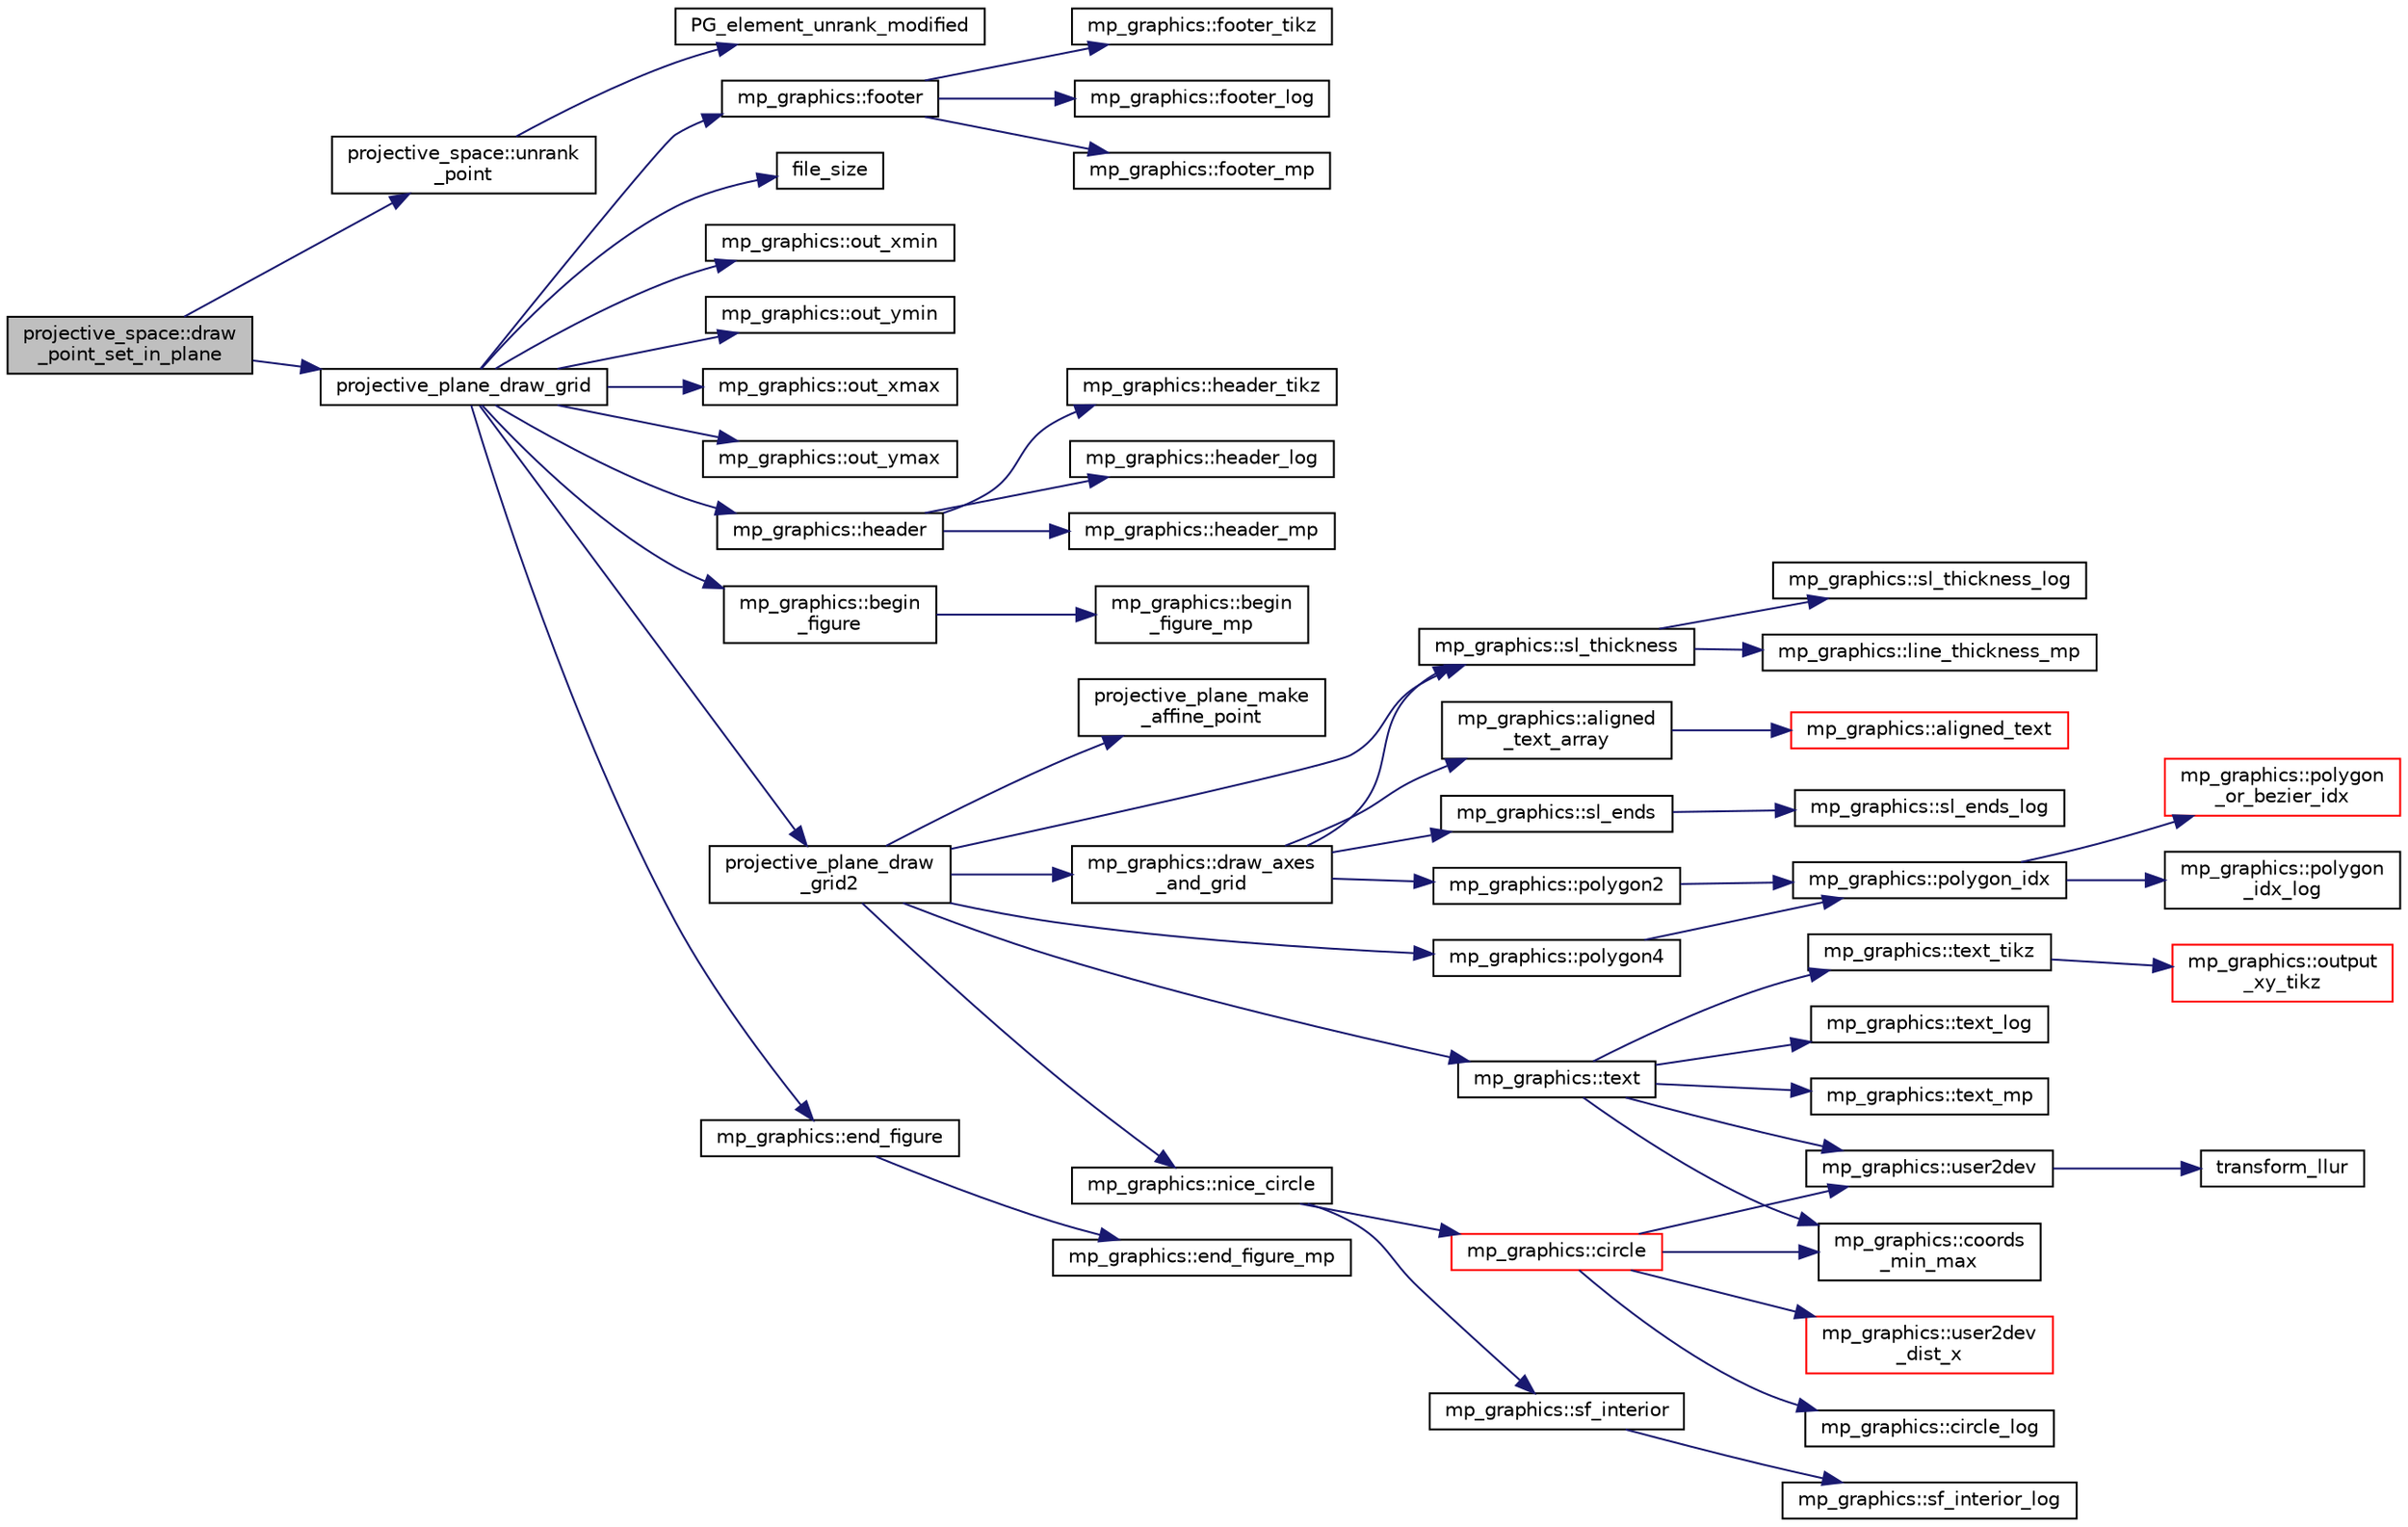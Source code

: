 digraph "projective_space::draw_point_set_in_plane"
{
  edge [fontname="Helvetica",fontsize="10",labelfontname="Helvetica",labelfontsize="10"];
  node [fontname="Helvetica",fontsize="10",shape=record];
  rankdir="LR";
  Node933 [label="projective_space::draw\l_point_set_in_plane",height=0.2,width=0.4,color="black", fillcolor="grey75", style="filled", fontcolor="black"];
  Node933 -> Node934 [color="midnightblue",fontsize="10",style="solid",fontname="Helvetica"];
  Node934 [label="projective_space::unrank\l_point",height=0.2,width=0.4,color="black", fillcolor="white", style="filled",URL="$d2/d17/classprojective__space.html#a3cb7917af4c5f1590b660d4bf907e0fa"];
  Node934 -> Node935 [color="midnightblue",fontsize="10",style="solid",fontname="Helvetica"];
  Node935 [label="PG_element_unrank_modified",height=0.2,width=0.4,color="black", fillcolor="white", style="filled",URL="$d4/d67/geometry_8h.html#a83ae9b605d496f6a90345303f6efae64"];
  Node933 -> Node936 [color="midnightblue",fontsize="10",style="solid",fontname="Helvetica"];
  Node936 [label="projective_plane_draw_grid",height=0.2,width=0.4,color="black", fillcolor="white", style="filled",URL="$d7/d04/graphics_8h.html#a40dac96f82a9acafbf7d017f601b9880"];
  Node936 -> Node937 [color="midnightblue",fontsize="10",style="solid",fontname="Helvetica"];
  Node937 [label="mp_graphics::out_xmin",height=0.2,width=0.4,color="black", fillcolor="white", style="filled",URL="$da/d2c/classmp__graphics.html#a565bfb3987a4e246e3fd61d15c714ee7"];
  Node936 -> Node938 [color="midnightblue",fontsize="10",style="solid",fontname="Helvetica"];
  Node938 [label="mp_graphics::out_ymin",height=0.2,width=0.4,color="black", fillcolor="white", style="filled",URL="$da/d2c/classmp__graphics.html#a01d97c3ec8360a3c2244aa895e2b9c9e"];
  Node936 -> Node939 [color="midnightblue",fontsize="10",style="solid",fontname="Helvetica"];
  Node939 [label="mp_graphics::out_xmax",height=0.2,width=0.4,color="black", fillcolor="white", style="filled",URL="$da/d2c/classmp__graphics.html#af0f66267f65077db72afeb0ce0b8df31"];
  Node936 -> Node940 [color="midnightblue",fontsize="10",style="solid",fontname="Helvetica"];
  Node940 [label="mp_graphics::out_ymax",height=0.2,width=0.4,color="black", fillcolor="white", style="filled",URL="$da/d2c/classmp__graphics.html#a16d4b00f27d431c20c08840b6043cc7f"];
  Node936 -> Node941 [color="midnightblue",fontsize="10",style="solid",fontname="Helvetica"];
  Node941 [label="mp_graphics::header",height=0.2,width=0.4,color="black", fillcolor="white", style="filled",URL="$da/d2c/classmp__graphics.html#ad500b1cac8c75bf8a2f2ac78938c4e30"];
  Node941 -> Node942 [color="midnightblue",fontsize="10",style="solid",fontname="Helvetica"];
  Node942 [label="mp_graphics::header_log",height=0.2,width=0.4,color="black", fillcolor="white", style="filled",URL="$da/d2c/classmp__graphics.html#a001ad397d28bb3032a3201aac0896ce8"];
  Node941 -> Node943 [color="midnightblue",fontsize="10",style="solid",fontname="Helvetica"];
  Node943 [label="mp_graphics::header_mp",height=0.2,width=0.4,color="black", fillcolor="white", style="filled",URL="$da/d2c/classmp__graphics.html#ad08252e9be57fd9d484a80a1c3602969"];
  Node941 -> Node944 [color="midnightblue",fontsize="10",style="solid",fontname="Helvetica"];
  Node944 [label="mp_graphics::header_tikz",height=0.2,width=0.4,color="black", fillcolor="white", style="filled",URL="$da/d2c/classmp__graphics.html#a89a5fbf0e495443260399c1b6b3bb320"];
  Node936 -> Node945 [color="midnightblue",fontsize="10",style="solid",fontname="Helvetica"];
  Node945 [label="mp_graphics::begin\l_figure",height=0.2,width=0.4,color="black", fillcolor="white", style="filled",URL="$da/d2c/classmp__graphics.html#a5755257d778fb161984a756d0ad9c600"];
  Node945 -> Node946 [color="midnightblue",fontsize="10",style="solid",fontname="Helvetica"];
  Node946 [label="mp_graphics::begin\l_figure_mp",height=0.2,width=0.4,color="black", fillcolor="white", style="filled",URL="$da/d2c/classmp__graphics.html#aab98691d8a4a65a5ac8ed06e8f71c640"];
  Node936 -> Node947 [color="midnightblue",fontsize="10",style="solid",fontname="Helvetica"];
  Node947 [label="projective_plane_draw\l_grid2",height=0.2,width=0.4,color="black", fillcolor="white", style="filled",URL="$de/dea/plot_8_c.html#ab39804332acaaaaa6c7f3fd56ac914b3"];
  Node947 -> Node948 [color="midnightblue",fontsize="10",style="solid",fontname="Helvetica"];
  Node948 [label="mp_graphics::draw_axes\l_and_grid",height=0.2,width=0.4,color="black", fillcolor="white", style="filled",URL="$da/d2c/classmp__graphics.html#a50758b934912d486ff6e5fcbef74a1d0"];
  Node948 -> Node949 [color="midnightblue",fontsize="10",style="solid",fontname="Helvetica"];
  Node949 [label="mp_graphics::sl_thickness",height=0.2,width=0.4,color="black", fillcolor="white", style="filled",URL="$da/d2c/classmp__graphics.html#ac409a4e038d93b57dc977ceb3259e850"];
  Node949 -> Node950 [color="midnightblue",fontsize="10",style="solid",fontname="Helvetica"];
  Node950 [label="mp_graphics::line_thickness_mp",height=0.2,width=0.4,color="black", fillcolor="white", style="filled",URL="$da/d2c/classmp__graphics.html#ada686670b0e5c358f58c30b554822010"];
  Node949 -> Node951 [color="midnightblue",fontsize="10",style="solid",fontname="Helvetica"];
  Node951 [label="mp_graphics::sl_thickness_log",height=0.2,width=0.4,color="black", fillcolor="white", style="filled",URL="$da/d2c/classmp__graphics.html#a3356cadbf9e1ae81ae353c4014d5590a"];
  Node948 -> Node952 [color="midnightblue",fontsize="10",style="solid",fontname="Helvetica"];
  Node952 [label="mp_graphics::sl_ends",height=0.2,width=0.4,color="black", fillcolor="white", style="filled",URL="$da/d2c/classmp__graphics.html#a555d8a360035bd043aedba1563107551"];
  Node952 -> Node953 [color="midnightblue",fontsize="10",style="solid",fontname="Helvetica"];
  Node953 [label="mp_graphics::sl_ends_log",height=0.2,width=0.4,color="black", fillcolor="white", style="filled",URL="$da/d2c/classmp__graphics.html#af3c7852b230527041002aac41b8481fd"];
  Node948 -> Node954 [color="midnightblue",fontsize="10",style="solid",fontname="Helvetica"];
  Node954 [label="mp_graphics::polygon2",height=0.2,width=0.4,color="black", fillcolor="white", style="filled",URL="$da/d2c/classmp__graphics.html#ad4052be9dec4eeef879dcc8ca6d85d71"];
  Node954 -> Node955 [color="midnightblue",fontsize="10",style="solid",fontname="Helvetica"];
  Node955 [label="mp_graphics::polygon_idx",height=0.2,width=0.4,color="black", fillcolor="white", style="filled",URL="$da/d2c/classmp__graphics.html#a60729a478cad572ccb9df00b0f5988df"];
  Node955 -> Node956 [color="midnightblue",fontsize="10",style="solid",fontname="Helvetica"];
  Node956 [label="mp_graphics::polygon\l_idx_log",height=0.2,width=0.4,color="black", fillcolor="white", style="filled",URL="$da/d2c/classmp__graphics.html#aef990b1a5e84f4781ff613ce48fafe83"];
  Node955 -> Node957 [color="midnightblue",fontsize="10",style="solid",fontname="Helvetica"];
  Node957 [label="mp_graphics::polygon\l_or_bezier_idx",height=0.2,width=0.4,color="red", fillcolor="white", style="filled",URL="$da/d2c/classmp__graphics.html#ac67f20507b7b4f592e9ed90aaa1f472a"];
  Node948 -> Node970 [color="midnightblue",fontsize="10",style="solid",fontname="Helvetica"];
  Node970 [label="mp_graphics::aligned\l_text_array",height=0.2,width=0.4,color="black", fillcolor="white", style="filled",URL="$da/d2c/classmp__graphics.html#a19f2bd68d1090f43bb7b6567ad81b6b4"];
  Node970 -> Node971 [color="midnightblue",fontsize="10",style="solid",fontname="Helvetica"];
  Node971 [label="mp_graphics::aligned_text",height=0.2,width=0.4,color="red", fillcolor="white", style="filled",URL="$da/d2c/classmp__graphics.html#a52ca0d0e39640fe15c6a8bd8633c9e5a"];
  Node947 -> Node975 [color="midnightblue",fontsize="10",style="solid",fontname="Helvetica"];
  Node975 [label="mp_graphics::text",height=0.2,width=0.4,color="black", fillcolor="white", style="filled",URL="$da/d2c/classmp__graphics.html#ae92ece77cf1942bfee760d6cf854b74b"];
  Node975 -> Node959 [color="midnightblue",fontsize="10",style="solid",fontname="Helvetica"];
  Node959 [label="mp_graphics::coords\l_min_max",height=0.2,width=0.4,color="black", fillcolor="white", style="filled",URL="$da/d2c/classmp__graphics.html#afa0af74da2afd1d00b2eeb5e25b4f596"];
  Node975 -> Node960 [color="midnightblue",fontsize="10",style="solid",fontname="Helvetica"];
  Node960 [label="mp_graphics::user2dev",height=0.2,width=0.4,color="black", fillcolor="white", style="filled",URL="$da/d2c/classmp__graphics.html#af087f5f4b08c72f67f5e35cc312070fb"];
  Node960 -> Node961 [color="midnightblue",fontsize="10",style="solid",fontname="Helvetica"];
  Node961 [label="transform_llur",height=0.2,width=0.4,color="black", fillcolor="white", style="filled",URL="$d9/d29/draw_8_c.html#af38b139f64e19404b9a944c7188d4aff"];
  Node975 -> Node976 [color="midnightblue",fontsize="10",style="solid",fontname="Helvetica"];
  Node976 [label="mp_graphics::text_log",height=0.2,width=0.4,color="black", fillcolor="white", style="filled",URL="$da/d2c/classmp__graphics.html#a3a8320de1e68f3c290e138355f05f8ae"];
  Node975 -> Node977 [color="midnightblue",fontsize="10",style="solid",fontname="Helvetica"];
  Node977 [label="mp_graphics::text_mp",height=0.2,width=0.4,color="black", fillcolor="white", style="filled",URL="$da/d2c/classmp__graphics.html#ad30aeb75639e84d876dade51faa50bee"];
  Node975 -> Node978 [color="midnightblue",fontsize="10",style="solid",fontname="Helvetica"];
  Node978 [label="mp_graphics::text_tikz",height=0.2,width=0.4,color="black", fillcolor="white", style="filled",URL="$da/d2c/classmp__graphics.html#ac7e4333813701bcc76fc5eba7700bdbd"];
  Node978 -> Node967 [color="midnightblue",fontsize="10",style="solid",fontname="Helvetica"];
  Node967 [label="mp_graphics::output\l_xy_tikz",height=0.2,width=0.4,color="red", fillcolor="white", style="filled",URL="$da/d2c/classmp__graphics.html#a640800bc67fec9ed441b27c71461e9c6"];
  Node947 -> Node949 [color="midnightblue",fontsize="10",style="solid",fontname="Helvetica"];
  Node947 -> Node979 [color="midnightblue",fontsize="10",style="solid",fontname="Helvetica"];
  Node979 [label="projective_plane_make\l_affine_point",height=0.2,width=0.4,color="black", fillcolor="white", style="filled",URL="$de/dea/plot_8_c.html#a54645ba8a7d4376663092cd4959cfb2f"];
  Node947 -> Node980 [color="midnightblue",fontsize="10",style="solid",fontname="Helvetica"];
  Node980 [label="mp_graphics::polygon4",height=0.2,width=0.4,color="black", fillcolor="white", style="filled",URL="$da/d2c/classmp__graphics.html#acb344e1e44ad9f7fb2d1e8d6ae5bbf53"];
  Node980 -> Node955 [color="midnightblue",fontsize="10",style="solid",fontname="Helvetica"];
  Node947 -> Node981 [color="midnightblue",fontsize="10",style="solid",fontname="Helvetica"];
  Node981 [label="mp_graphics::nice_circle",height=0.2,width=0.4,color="black", fillcolor="white", style="filled",URL="$da/d2c/classmp__graphics.html#a29055ee6a26b527757614c4e75911ade"];
  Node981 -> Node982 [color="midnightblue",fontsize="10",style="solid",fontname="Helvetica"];
  Node982 [label="mp_graphics::sf_interior",height=0.2,width=0.4,color="black", fillcolor="white", style="filled",URL="$da/d2c/classmp__graphics.html#a2db6a380fffb003254304ea9489a452b"];
  Node982 -> Node983 [color="midnightblue",fontsize="10",style="solid",fontname="Helvetica"];
  Node983 [label="mp_graphics::sf_interior_log",height=0.2,width=0.4,color="black", fillcolor="white", style="filled",URL="$da/d2c/classmp__graphics.html#ab805bb76ca29a586a45209d2ed00b085"];
  Node981 -> Node984 [color="midnightblue",fontsize="10",style="solid",fontname="Helvetica"];
  Node984 [label="mp_graphics::circle",height=0.2,width=0.4,color="red", fillcolor="white", style="filled",URL="$da/d2c/classmp__graphics.html#a0e1e32cdfd93dd41678a1dda2671ab6e"];
  Node984 -> Node959 [color="midnightblue",fontsize="10",style="solid",fontname="Helvetica"];
  Node984 -> Node960 [color="midnightblue",fontsize="10",style="solid",fontname="Helvetica"];
  Node984 -> Node985 [color="midnightblue",fontsize="10",style="solid",fontname="Helvetica"];
  Node985 [label="mp_graphics::user2dev\l_dist_x",height=0.2,width=0.4,color="red", fillcolor="white", style="filled",URL="$da/d2c/classmp__graphics.html#a0c6b0bda2fbf3a7baa984eba08a87478"];
  Node984 -> Node987 [color="midnightblue",fontsize="10",style="solid",fontname="Helvetica"];
  Node987 [label="mp_graphics::circle_log",height=0.2,width=0.4,color="black", fillcolor="white", style="filled",URL="$da/d2c/classmp__graphics.html#a39416f00c1c310a76936674cdff82e49"];
  Node936 -> Node990 [color="midnightblue",fontsize="10",style="solid",fontname="Helvetica"];
  Node990 [label="mp_graphics::end_figure",height=0.2,width=0.4,color="black", fillcolor="white", style="filled",URL="$da/d2c/classmp__graphics.html#af7e758a9c83d809d033e1d18752d2925"];
  Node990 -> Node991 [color="midnightblue",fontsize="10",style="solid",fontname="Helvetica"];
  Node991 [label="mp_graphics::end_figure_mp",height=0.2,width=0.4,color="black", fillcolor="white", style="filled",URL="$da/d2c/classmp__graphics.html#a9689888a580c69708ba1ead311f4cd26"];
  Node936 -> Node992 [color="midnightblue",fontsize="10",style="solid",fontname="Helvetica"];
  Node992 [label="mp_graphics::footer",height=0.2,width=0.4,color="black", fillcolor="white", style="filled",URL="$da/d2c/classmp__graphics.html#a20ae36e3dae7401578c7623f73419fe8"];
  Node992 -> Node993 [color="midnightblue",fontsize="10",style="solid",fontname="Helvetica"];
  Node993 [label="mp_graphics::footer_log",height=0.2,width=0.4,color="black", fillcolor="white", style="filled",URL="$da/d2c/classmp__graphics.html#a24e948667d548c41a757285e7a22c2c0"];
  Node992 -> Node994 [color="midnightblue",fontsize="10",style="solid",fontname="Helvetica"];
  Node994 [label="mp_graphics::footer_mp",height=0.2,width=0.4,color="black", fillcolor="white", style="filled",URL="$da/d2c/classmp__graphics.html#a3667f25d3a90de957ede28f7aa95ac56"];
  Node992 -> Node995 [color="midnightblue",fontsize="10",style="solid",fontname="Helvetica"];
  Node995 [label="mp_graphics::footer_tikz",height=0.2,width=0.4,color="black", fillcolor="white", style="filled",URL="$da/d2c/classmp__graphics.html#a6cd32ee52e926c056c84756d5c5a8687"];
  Node936 -> Node996 [color="midnightblue",fontsize="10",style="solid",fontname="Helvetica"];
  Node996 [label="file_size",height=0.2,width=0.4,color="black", fillcolor="white", style="filled",URL="$df/dbf/sajeeb_8_c.html#a5c37cf5785204b6e9adf647dc14d0e50"];
}
